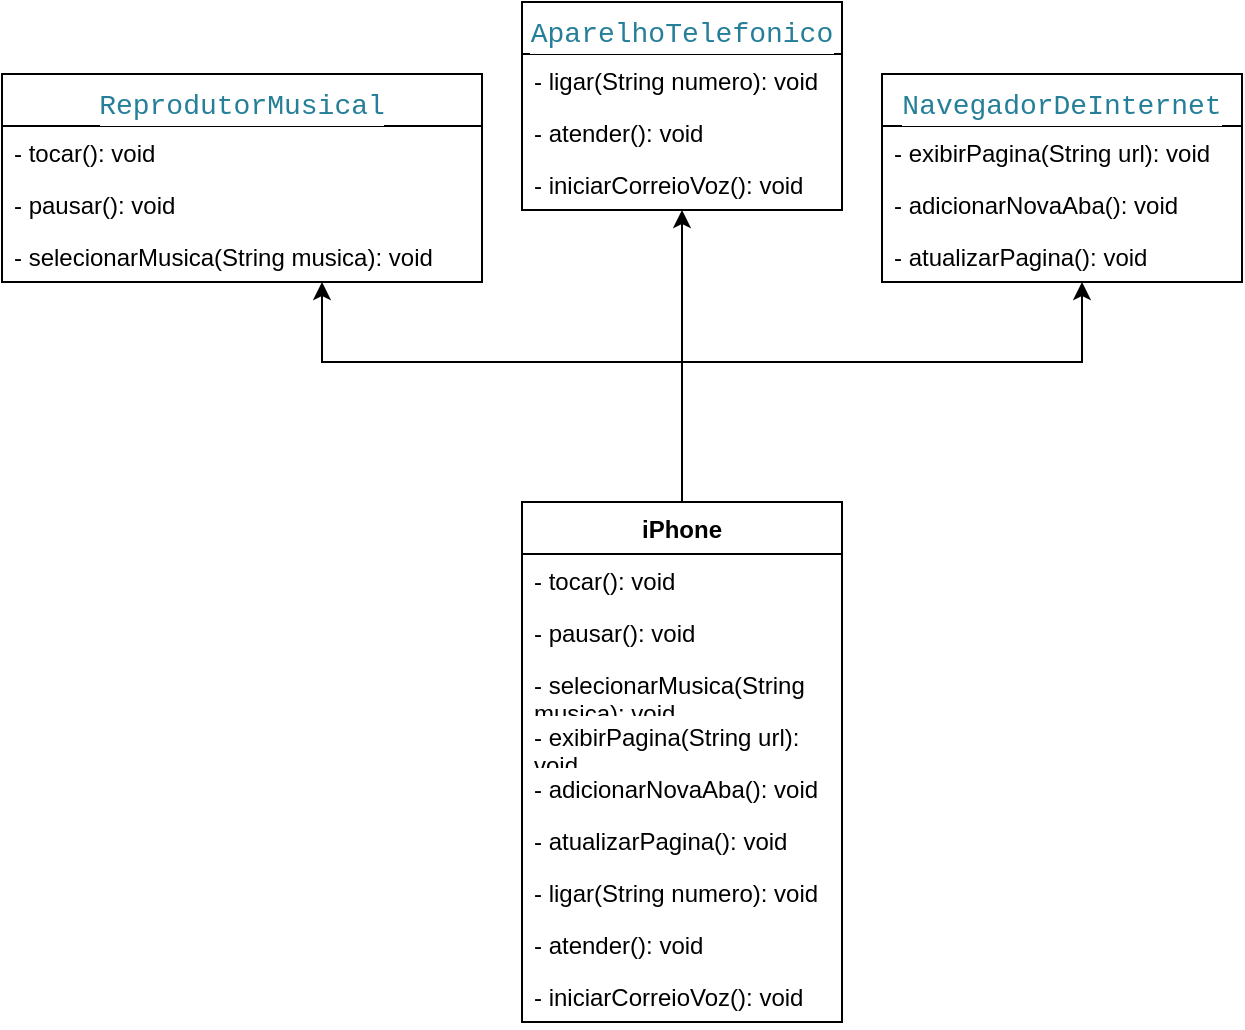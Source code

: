 <mxfile version="24.7.12">
  <diagram name="Page-1" id="6Co804WoUZ1A_DNTFYWy">
    <mxGraphModel dx="794" dy="494" grid="1" gridSize="10" guides="1" tooltips="1" connect="1" arrows="1" fold="1" page="1" pageScale="1" pageWidth="850" pageHeight="1100" math="0" shadow="0">
      <root>
        <mxCell id="0" />
        <mxCell id="1" parent="0" />
        <mxCell id="eg13OM_B08TGXe3c4Ytt-32" value="" style="edgeStyle=orthogonalEdgeStyle;rounded=0;orthogonalLoop=1;jettySize=auto;html=1;" edge="1" parent="1" source="eg13OM_B08TGXe3c4Ytt-1" target="eg13OM_B08TGXe3c4Ytt-22">
          <mxGeometry relative="1" as="geometry" />
        </mxCell>
        <mxCell id="eg13OM_B08TGXe3c4Ytt-50" value="" style="edgeStyle=orthogonalEdgeStyle;rounded=0;orthogonalLoop=1;jettySize=auto;html=1;" edge="1" parent="1" source="eg13OM_B08TGXe3c4Ytt-1" target="eg13OM_B08TGXe3c4Ytt-40">
          <mxGeometry relative="1" as="geometry">
            <Array as="points">
              <mxPoint x="420" y="240" />
              <mxPoint x="240" y="240" />
            </Array>
          </mxGeometry>
        </mxCell>
        <mxCell id="eg13OM_B08TGXe3c4Ytt-61" value="" style="edgeStyle=orthogonalEdgeStyle;rounded=0;orthogonalLoop=1;jettySize=auto;html=1;" edge="1" parent="1" source="eg13OM_B08TGXe3c4Ytt-1" target="eg13OM_B08TGXe3c4Ytt-51">
          <mxGeometry relative="1" as="geometry">
            <Array as="points">
              <mxPoint x="420" y="240" />
              <mxPoint x="620" y="240" />
            </Array>
          </mxGeometry>
        </mxCell>
        <mxCell id="eg13OM_B08TGXe3c4Ytt-1" value="iPhone" style="swimlane;fontStyle=1;align=center;verticalAlign=top;childLayout=stackLayout;horizontal=1;startSize=26;horizontalStack=0;resizeParent=1;resizeParentMax=0;resizeLast=0;collapsible=1;marginBottom=0;whiteSpace=wrap;html=1;" vertex="1" parent="1">
          <mxGeometry x="340" y="310" width="160" height="260" as="geometry" />
        </mxCell>
        <mxCell id="eg13OM_B08TGXe3c4Ytt-2" value="- tocar(): void" style="text;strokeColor=none;fillColor=none;align=left;verticalAlign=top;spacingLeft=4;spacingRight=4;overflow=hidden;rotatable=0;points=[[0,0.5],[1,0.5]];portConstraint=eastwest;whiteSpace=wrap;html=1;" vertex="1" parent="eg13OM_B08TGXe3c4Ytt-1">
          <mxGeometry y="26" width="160" height="26" as="geometry" />
        </mxCell>
        <mxCell id="eg13OM_B08TGXe3c4Ytt-3" value="- pausar(): void" style="text;strokeColor=none;fillColor=none;align=left;verticalAlign=top;spacingLeft=4;spacingRight=4;overflow=hidden;rotatable=0;points=[[0,0.5],[1,0.5]];portConstraint=eastwest;whiteSpace=wrap;html=1;" vertex="1" parent="eg13OM_B08TGXe3c4Ytt-1">
          <mxGeometry y="52" width="160" height="26" as="geometry" />
        </mxCell>
        <mxCell id="eg13OM_B08TGXe3c4Ytt-4" value="- selecionarMusica(String musica): void" style="text;strokeColor=none;fillColor=none;align=left;verticalAlign=top;spacingLeft=4;spacingRight=4;overflow=hidden;rotatable=0;points=[[0,0.5],[1,0.5]];portConstraint=eastwest;whiteSpace=wrap;html=1;" vertex="1" parent="eg13OM_B08TGXe3c4Ytt-1">
          <mxGeometry y="78" width="160" height="26" as="geometry" />
        </mxCell>
        <mxCell id="eg13OM_B08TGXe3c4Ytt-5" value="- exibirPagina(String url): void" style="text;strokeColor=none;fillColor=none;align=left;verticalAlign=top;spacingLeft=4;spacingRight=4;overflow=hidden;rotatable=0;points=[[0,0.5],[1,0.5]];portConstraint=eastwest;whiteSpace=wrap;html=1;" vertex="1" parent="eg13OM_B08TGXe3c4Ytt-1">
          <mxGeometry y="104" width="160" height="26" as="geometry" />
        </mxCell>
        <mxCell id="eg13OM_B08TGXe3c4Ytt-6" value="- adicionarNovaAba(): void" style="text;strokeColor=none;fillColor=none;align=left;verticalAlign=top;spacingLeft=4;spacingRight=4;overflow=hidden;rotatable=0;points=[[0,0.5],[1,0.5]];portConstraint=eastwest;whiteSpace=wrap;html=1;" vertex="1" parent="eg13OM_B08TGXe3c4Ytt-1">
          <mxGeometry y="130" width="160" height="26" as="geometry" />
        </mxCell>
        <mxCell id="eg13OM_B08TGXe3c4Ytt-7" value="- atualizarPagina(): void" style="text;strokeColor=none;fillColor=none;align=left;verticalAlign=top;spacingLeft=4;spacingRight=4;overflow=hidden;rotatable=0;points=[[0,0.5],[1,0.5]];portConstraint=eastwest;whiteSpace=wrap;html=1;" vertex="1" parent="eg13OM_B08TGXe3c4Ytt-1">
          <mxGeometry y="156" width="160" height="26" as="geometry" />
        </mxCell>
        <mxCell id="eg13OM_B08TGXe3c4Ytt-8" value="- ligar(String numero): void" style="text;strokeColor=none;fillColor=none;align=left;verticalAlign=top;spacingLeft=4;spacingRight=4;overflow=hidden;rotatable=0;points=[[0,0.5],[1,0.5]];portConstraint=eastwest;whiteSpace=wrap;html=1;" vertex="1" parent="eg13OM_B08TGXe3c4Ytt-1">
          <mxGeometry y="182" width="160" height="26" as="geometry" />
        </mxCell>
        <mxCell id="eg13OM_B08TGXe3c4Ytt-9" value="- atender(): void" style="text;strokeColor=none;fillColor=none;align=left;verticalAlign=top;spacingLeft=4;spacingRight=4;overflow=hidden;rotatable=0;points=[[0,0.5],[1,0.5]];portConstraint=eastwest;whiteSpace=wrap;html=1;" vertex="1" parent="eg13OM_B08TGXe3c4Ytt-1">
          <mxGeometry y="208" width="160" height="26" as="geometry" />
        </mxCell>
        <mxCell id="eg13OM_B08TGXe3c4Ytt-10" value="- iniciarCorreioVoz(): void" style="text;strokeColor=none;fillColor=none;align=left;verticalAlign=top;spacingLeft=4;spacingRight=4;overflow=hidden;rotatable=0;points=[[0,0.5],[1,0.5]];portConstraint=eastwest;whiteSpace=wrap;html=1;" vertex="1" parent="eg13OM_B08TGXe3c4Ytt-1">
          <mxGeometry y="234" width="160" height="26" as="geometry" />
        </mxCell>
        <mxCell id="eg13OM_B08TGXe3c4Ytt-22" value="&lt;div style=&quot;color: #3b3b3b;background-color: #ffffff;font-family: Consolas, &#39;Courier New&#39;, monospace;font-weight: normal;font-size: 14px;line-height: 19px;white-space: pre;&quot;&gt;&lt;div&gt;&lt;span style=&quot;color: #267f99;&quot;&gt;AparelhoTelefonico&lt;/span&gt;&lt;/div&gt;&lt;/div&gt;" style="swimlane;fontStyle=1;align=center;verticalAlign=top;childLayout=stackLayout;horizontal=1;startSize=26;horizontalStack=0;resizeParent=1;resizeParentMax=0;resizeLast=0;collapsible=1;marginBottom=0;whiteSpace=wrap;html=1;" vertex="1" parent="1">
          <mxGeometry x="340" y="60" width="160" height="104" as="geometry" />
        </mxCell>
        <mxCell id="eg13OM_B08TGXe3c4Ytt-29" value="- ligar(String numero): void" style="text;strokeColor=none;fillColor=none;align=left;verticalAlign=top;spacingLeft=4;spacingRight=4;overflow=hidden;rotatable=0;points=[[0,0.5],[1,0.5]];portConstraint=eastwest;whiteSpace=wrap;html=1;" vertex="1" parent="eg13OM_B08TGXe3c4Ytt-22">
          <mxGeometry y="26" width="160" height="26" as="geometry" />
        </mxCell>
        <mxCell id="eg13OM_B08TGXe3c4Ytt-30" value="- atender(): void" style="text;strokeColor=none;fillColor=none;align=left;verticalAlign=top;spacingLeft=4;spacingRight=4;overflow=hidden;rotatable=0;points=[[0,0.5],[1,0.5]];portConstraint=eastwest;whiteSpace=wrap;html=1;" vertex="1" parent="eg13OM_B08TGXe3c4Ytt-22">
          <mxGeometry y="52" width="160" height="26" as="geometry" />
        </mxCell>
        <mxCell id="eg13OM_B08TGXe3c4Ytt-31" value="- iniciarCorreioVoz(): void" style="text;strokeColor=none;fillColor=none;align=left;verticalAlign=top;spacingLeft=4;spacingRight=4;overflow=hidden;rotatable=0;points=[[0,0.5],[1,0.5]];portConstraint=eastwest;whiteSpace=wrap;html=1;" vertex="1" parent="eg13OM_B08TGXe3c4Ytt-22">
          <mxGeometry y="78" width="160" height="26" as="geometry" />
        </mxCell>
        <mxCell id="eg13OM_B08TGXe3c4Ytt-40" value="&lt;div style=&quot;color: #3b3b3b;background-color: #ffffff;font-family: Consolas, &#39;Courier New&#39;, monospace;font-weight: normal;font-size: 14px;line-height: 19px;white-space: pre;&quot;&gt;&lt;div&gt;&lt;span style=&quot;color: #267f99;&quot;&gt;ReprodutorMusical&lt;/span&gt;&lt;/div&gt;&lt;/div&gt;" style="swimlane;fontStyle=1;align=center;verticalAlign=top;childLayout=stackLayout;horizontal=1;startSize=26;horizontalStack=0;resizeParent=1;resizeParentMax=0;resizeLast=0;collapsible=1;marginBottom=0;whiteSpace=wrap;html=1;" vertex="1" parent="1">
          <mxGeometry x="80" y="96" width="240" height="104" as="geometry" />
        </mxCell>
        <mxCell id="eg13OM_B08TGXe3c4Ytt-41" value="- tocar(): void" style="text;strokeColor=none;fillColor=none;align=left;verticalAlign=top;spacingLeft=4;spacingRight=4;overflow=hidden;rotatable=0;points=[[0,0.5],[1,0.5]];portConstraint=eastwest;whiteSpace=wrap;html=1;" vertex="1" parent="eg13OM_B08TGXe3c4Ytt-40">
          <mxGeometry y="26" width="240" height="26" as="geometry" />
        </mxCell>
        <mxCell id="eg13OM_B08TGXe3c4Ytt-42" value="- pausar(): void" style="text;strokeColor=none;fillColor=none;align=left;verticalAlign=top;spacingLeft=4;spacingRight=4;overflow=hidden;rotatable=0;points=[[0,0.5],[1,0.5]];portConstraint=eastwest;whiteSpace=wrap;html=1;" vertex="1" parent="eg13OM_B08TGXe3c4Ytt-40">
          <mxGeometry y="52" width="240" height="26" as="geometry" />
        </mxCell>
        <mxCell id="eg13OM_B08TGXe3c4Ytt-43" value="- selecionarMusica(String musica): void" style="text;strokeColor=none;fillColor=none;align=left;verticalAlign=top;spacingLeft=4;spacingRight=4;overflow=hidden;rotatable=0;points=[[0,0.5],[1,0.5]];portConstraint=eastwest;whiteSpace=wrap;html=1;" vertex="1" parent="eg13OM_B08TGXe3c4Ytt-40">
          <mxGeometry y="78" width="240" height="26" as="geometry" />
        </mxCell>
        <mxCell id="eg13OM_B08TGXe3c4Ytt-51" value="&lt;div style=&quot;color: #3b3b3b;background-color: #ffffff;font-family: Consolas, &#39;Courier New&#39;, monospace;font-weight: normal;font-size: 14px;line-height: 19px;white-space: pre;&quot;&gt;&lt;div&gt;&lt;span style=&quot;color: #267f99;&quot;&gt;NavegadorDeInternet&lt;/span&gt;&lt;/div&gt;&lt;/div&gt;" style="swimlane;fontStyle=1;align=center;verticalAlign=top;childLayout=stackLayout;horizontal=1;startSize=26;horizontalStack=0;resizeParent=1;resizeParentMax=0;resizeLast=0;collapsible=1;marginBottom=0;whiteSpace=wrap;html=1;" vertex="1" parent="1">
          <mxGeometry x="520" y="96" width="180" height="104" as="geometry" />
        </mxCell>
        <mxCell id="eg13OM_B08TGXe3c4Ytt-55" value="- exibirPagina(String url): void" style="text;strokeColor=none;fillColor=none;align=left;verticalAlign=top;spacingLeft=4;spacingRight=4;overflow=hidden;rotatable=0;points=[[0,0.5],[1,0.5]];portConstraint=eastwest;whiteSpace=wrap;html=1;" vertex="1" parent="eg13OM_B08TGXe3c4Ytt-51">
          <mxGeometry y="26" width="180" height="26" as="geometry" />
        </mxCell>
        <mxCell id="eg13OM_B08TGXe3c4Ytt-56" value="- adicionarNovaAba(): void" style="text;strokeColor=none;fillColor=none;align=left;verticalAlign=top;spacingLeft=4;spacingRight=4;overflow=hidden;rotatable=0;points=[[0,0.5],[1,0.5]];portConstraint=eastwest;whiteSpace=wrap;html=1;" vertex="1" parent="eg13OM_B08TGXe3c4Ytt-51">
          <mxGeometry y="52" width="180" height="26" as="geometry" />
        </mxCell>
        <mxCell id="eg13OM_B08TGXe3c4Ytt-57" value="- atualizarPagina(): void" style="text;strokeColor=none;fillColor=none;align=left;verticalAlign=top;spacingLeft=4;spacingRight=4;overflow=hidden;rotatable=0;points=[[0,0.5],[1,0.5]];portConstraint=eastwest;whiteSpace=wrap;html=1;" vertex="1" parent="eg13OM_B08TGXe3c4Ytt-51">
          <mxGeometry y="78" width="180" height="26" as="geometry" />
        </mxCell>
      </root>
    </mxGraphModel>
  </diagram>
</mxfile>
